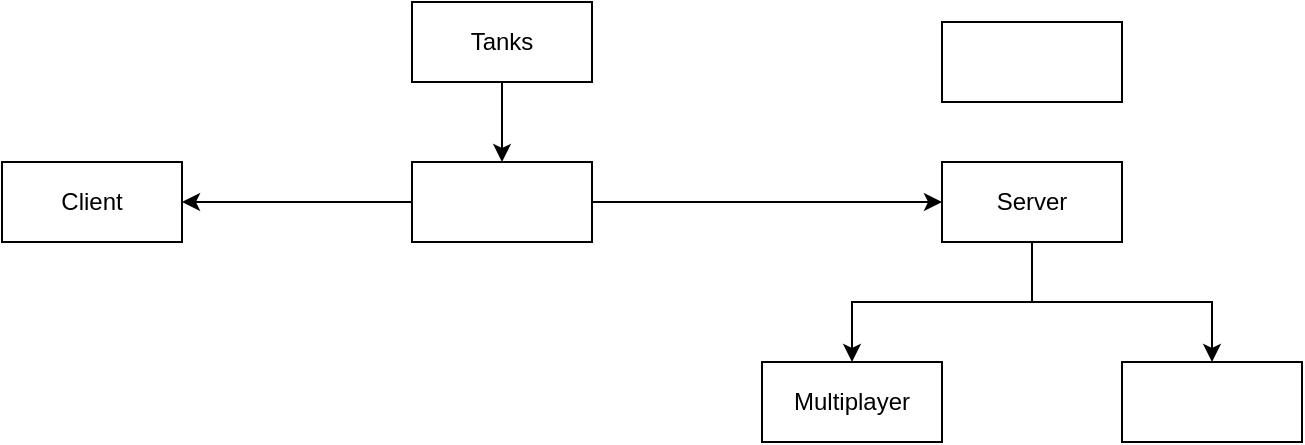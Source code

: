 <mxfile pages="1" version="11.2.8" type="github"><diagram id="W85eT-CIK8E3PYhmyx-_" name="Page-1"><mxGraphModel dx="928" dy="568" grid="1" gridSize="10" guides="1" tooltips="1" connect="1" arrows="1" fold="1" page="1" pageScale="1" pageWidth="827" pageHeight="1169" math="0" shadow="0"><root><mxCell id="0"/><mxCell id="1" parent="0"/><mxCell id="X47ibMcAHHALzKehmJTo-8" style="edgeStyle=orthogonalEdgeStyle;rounded=0;orthogonalLoop=1;jettySize=auto;html=1;exitX=0.5;exitY=1;exitDx=0;exitDy=0;entryX=0.5;entryY=0;entryDx=0;entryDy=0;" edge="1" parent="1" source="qNAqzITT8DEhz-y7ezw0-1" target="X47ibMcAHHALzKehmJTo-1"><mxGeometry relative="1" as="geometry"/></mxCell><mxCell id="qNAqzITT8DEhz-y7ezw0-1" value="Tanks" style="rounded=0;whiteSpace=wrap;html=1;" parent="1" vertex="1"><mxGeometry x="340" y="50" width="90" height="40" as="geometry"/></mxCell><mxCell id="X47ibMcAHHALzKehmJTo-9" style="edgeStyle=orthogonalEdgeStyle;rounded=0;orthogonalLoop=1;jettySize=auto;html=1;exitX=1;exitY=0.5;exitDx=0;exitDy=0;entryX=0;entryY=0.5;entryDx=0;entryDy=0;" edge="1" parent="1" source="X47ibMcAHHALzKehmJTo-1" target="X47ibMcAHHALzKehmJTo-2"><mxGeometry relative="1" as="geometry"/></mxCell><mxCell id="X47ibMcAHHALzKehmJTo-10" style="edgeStyle=orthogonalEdgeStyle;rounded=0;orthogonalLoop=1;jettySize=auto;html=1;exitX=0;exitY=0.5;exitDx=0;exitDy=0;entryX=1;entryY=0.5;entryDx=0;entryDy=0;" edge="1" parent="1" source="X47ibMcAHHALzKehmJTo-1" target="X47ibMcAHHALzKehmJTo-6"><mxGeometry relative="1" as="geometry"/></mxCell><mxCell id="X47ibMcAHHALzKehmJTo-1" value="" style="rounded=0;whiteSpace=wrap;html=1;" vertex="1" parent="1"><mxGeometry x="340" y="130" width="90" height="40" as="geometry"/></mxCell><mxCell id="X47ibMcAHHALzKehmJTo-11" style="edgeStyle=orthogonalEdgeStyle;rounded=0;orthogonalLoop=1;jettySize=auto;html=1;exitX=0.5;exitY=1;exitDx=0;exitDy=0;entryX=0.5;entryY=0;entryDx=0;entryDy=0;" edge="1" parent="1" source="X47ibMcAHHALzKehmJTo-2" target="X47ibMcAHHALzKehmJTo-5"><mxGeometry relative="1" as="geometry"/></mxCell><mxCell id="X47ibMcAHHALzKehmJTo-12" style="edgeStyle=orthogonalEdgeStyle;rounded=0;orthogonalLoop=1;jettySize=auto;html=1;exitX=0.5;exitY=1;exitDx=0;exitDy=0;entryX=0.5;entryY=0;entryDx=0;entryDy=0;" edge="1" parent="1" source="X47ibMcAHHALzKehmJTo-2" target="X47ibMcAHHALzKehmJTo-4"><mxGeometry relative="1" as="geometry"/></mxCell><mxCell id="X47ibMcAHHALzKehmJTo-2" value="Server" style="rounded=0;whiteSpace=wrap;html=1;" vertex="1" parent="1"><mxGeometry x="605" y="130" width="90" height="40" as="geometry"/></mxCell><mxCell id="X47ibMcAHHALzKehmJTo-3" value="" style="rounded=0;whiteSpace=wrap;html=1;" vertex="1" parent="1"><mxGeometry x="605" y="60" width="90" height="40" as="geometry"/></mxCell><mxCell id="X47ibMcAHHALzKehmJTo-4" value="" style="rounded=0;whiteSpace=wrap;html=1;" vertex="1" parent="1"><mxGeometry x="695" y="230" width="90" height="40" as="geometry"/></mxCell><mxCell id="X47ibMcAHHALzKehmJTo-5" value="Multiplayer" style="rounded=0;whiteSpace=wrap;html=1;" vertex="1" parent="1"><mxGeometry x="515" y="230" width="90" height="40" as="geometry"/></mxCell><mxCell id="X47ibMcAHHALzKehmJTo-6" value="Client" style="rounded=0;whiteSpace=wrap;html=1;" vertex="1" parent="1"><mxGeometry x="135" y="130" width="90" height="40" as="geometry"/></mxCell></root></mxGraphModel></diagram></mxfile>
